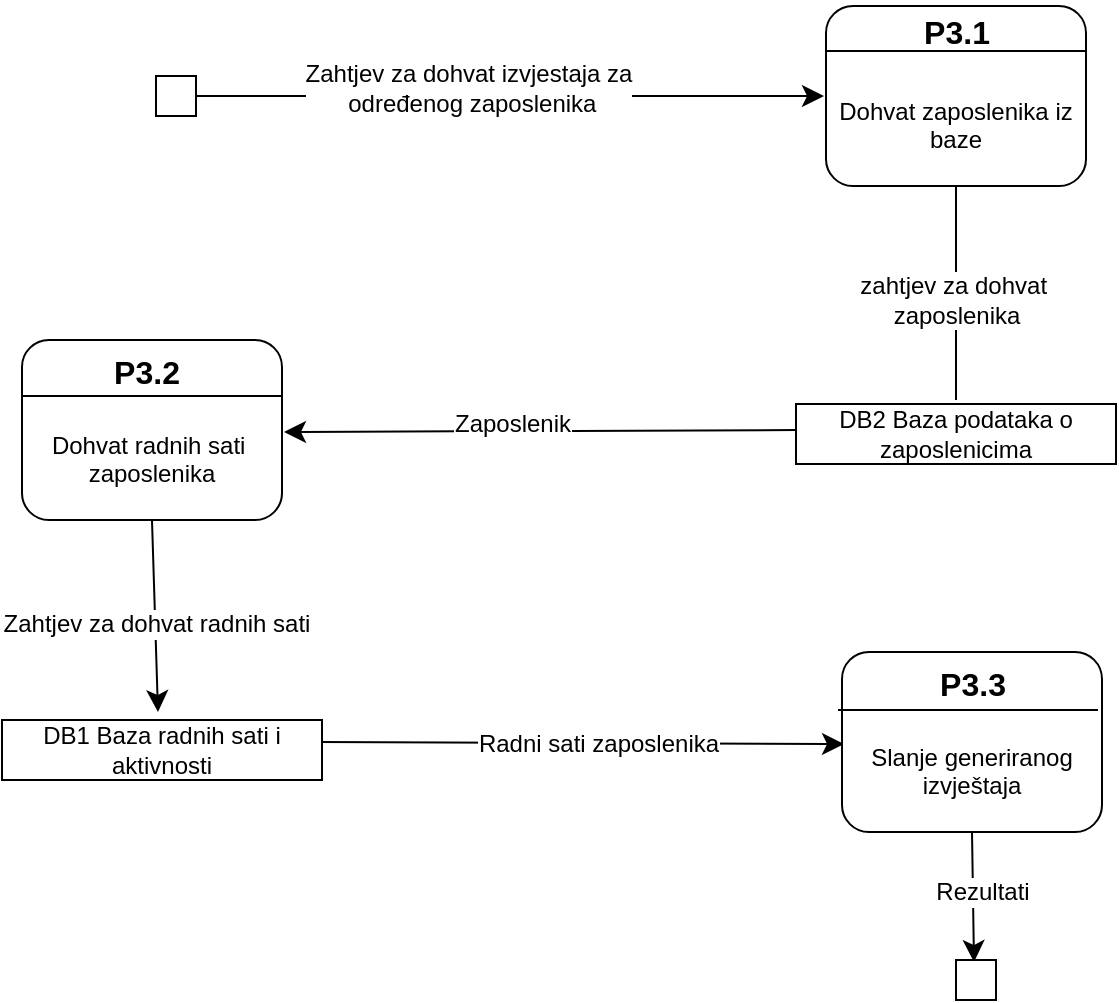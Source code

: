 <mxfile version="24.4.13" type="device">
  <diagram name="Page-1" id="cYcC9qiHVZLRiuVBBeJO">
    <mxGraphModel dx="1280" dy="1080" grid="0" gridSize="10" guides="1" tooltips="1" connect="1" arrows="1" fold="1" page="0" pageScale="1" pageWidth="827" pageHeight="1169" math="0" shadow="0">
      <root>
        <mxCell id="0" />
        <mxCell id="1" parent="0" />
        <mxCell id="I6tGEAtC9XdWjsfPsiGn-29" style="edgeStyle=none;curved=1;rounded=0;orthogonalLoop=1;jettySize=auto;html=1;exitX=1;exitY=0.5;exitDx=0;exitDy=0;fontSize=12;startSize=8;endSize=8;" edge="1" parent="1" source="I6tGEAtC9XdWjsfPsiGn-28">
          <mxGeometry relative="1" as="geometry">
            <mxPoint x="261" y="18" as="targetPoint" />
          </mxGeometry>
        </mxCell>
        <mxCell id="I6tGEAtC9XdWjsfPsiGn-34" value="Zahtjev za dohvat izvjestaja za&lt;div&gt;&amp;nbsp;određenog zaposlenika&lt;/div&gt;" style="edgeLabel;html=1;align=center;verticalAlign=middle;resizable=0;points=[];fontSize=12;" vertex="1" connectable="0" parent="I6tGEAtC9XdWjsfPsiGn-29">
          <mxGeometry x="-0.134" y="4" relative="1" as="geometry">
            <mxPoint as="offset" />
          </mxGeometry>
        </mxCell>
        <mxCell id="I6tGEAtC9XdWjsfPsiGn-28" value="" style="rounded=0;whiteSpace=wrap;html=1;" vertex="1" parent="1">
          <mxGeometry x="-73" y="8" width="20" height="20" as="geometry" />
        </mxCell>
        <mxCell id="I6tGEAtC9XdWjsfPsiGn-30" value="&lt;div&gt;&lt;span style=&quot;border: 0px solid rgb(227, 227, 227); box-sizing: border-box; --tw-border-spacing-x: 0; --tw-border-spacing-y: 0; --tw-translate-x: 0; --tw-translate-y: 0; --tw-rotate: 0; --tw-skew-x: 0; --tw-skew-y: 0; --tw-scale-x: 1; --tw-scale-y: 1; --tw-pan-x: ; --tw-pan-y: ; --tw-pinch-zoom: ; --tw-scroll-snap-strictness: proximity; --tw-gradient-from-position: ; --tw-gradient-via-position: ; --tw-gradient-to-position: ; --tw-ordinal: ; --tw-slashed-zero: ; --tw-numeric-figure: ; --tw-numeric-spacing: ; --tw-numeric-fraction: ; --tw-ring-inset: ; --tw-ring-offset-width: 0px; --tw-ring-offset-color: #fff; --tw-ring-color: rgba(69,89,164,.5); --tw-ring-offset-shadow: 0 0 transparent; --tw-ring-shadow: 0 0 transparent; --tw-shadow: 0 0 transparent; --tw-shadow-colored: 0 0 transparent; --tw-blur: ; --tw-brightness: ; --tw-contrast: ; --tw-grayscale: ; --tw-hue-rotate: ; --tw-invert: ; --tw-saturate: ; --tw-sepia: ; --tw-drop-shadow: ; --tw-backdrop-blur: ; --tw-backdrop-brightness: ; --tw-backdrop-contrast: ; --tw-backdrop-grayscale: ; --tw-backdrop-hue-rotate: ; --tw-backdrop-invert: ; --tw-backdrop-opacity: ; --tw-backdrop-saturate: ; --tw-backdrop-sepia: ; --tw-contain-size: ; --tw-contain-layout: ; --tw-contain-paint: ; --tw-contain-style: ; margin-top: 1.25em; text-align: left; white-space-collapse: preserve; background-color: rgb(255, 255, 255);&quot;&gt;&lt;font style=&quot;font-size: 12px;&quot; face=&quot;Helvetica&quot;&gt;&lt;br&gt;&lt;/font&gt;&lt;/span&gt;&lt;/div&gt;&lt;div&gt;&lt;span style=&quot;border: 0px solid rgb(227, 227, 227); box-sizing: border-box; --tw-border-spacing-x: 0; --tw-border-spacing-y: 0; --tw-translate-x: 0; --tw-translate-y: 0; --tw-rotate: 0; --tw-skew-x: 0; --tw-skew-y: 0; --tw-scale-x: 1; --tw-scale-y: 1; --tw-pan-x: ; --tw-pan-y: ; --tw-pinch-zoom: ; --tw-scroll-snap-strictness: proximity; --tw-gradient-from-position: ; --tw-gradient-via-position: ; --tw-gradient-to-position: ; --tw-ordinal: ; --tw-slashed-zero: ; --tw-numeric-figure: ; --tw-numeric-spacing: ; --tw-numeric-fraction: ; --tw-ring-inset: ; --tw-ring-offset-width: 0px; --tw-ring-offset-color: #fff; --tw-ring-color: rgba(69,89,164,.5); --tw-ring-offset-shadow: 0 0 transparent; --tw-ring-shadow: 0 0 transparent; --tw-shadow: 0 0 transparent; --tw-shadow-colored: 0 0 transparent; --tw-blur: ; --tw-brightness: ; --tw-contrast: ; --tw-grayscale: ; --tw-hue-rotate: ; --tw-invert: ; --tw-saturate: ; --tw-sepia: ; --tw-drop-shadow: ; --tw-backdrop-blur: ; --tw-backdrop-brightness: ; --tw-backdrop-contrast: ; --tw-backdrop-grayscale: ; --tw-backdrop-hue-rotate: ; --tw-backdrop-invert: ; --tw-backdrop-opacity: ; --tw-backdrop-saturate: ; --tw-backdrop-sepia: ; --tw-contain-size: ; --tw-contain-layout: ; --tw-contain-paint: ; --tw-contain-style: ; margin-top: 1.25em; text-align: left; white-space-collapse: preserve; background-color: rgb(255, 255, 255);&quot;&gt;&lt;font style=&quot;font-size: 12px;&quot; face=&quot;Helvetica&quot;&gt;&lt;br&gt;&lt;/font&gt;&lt;/span&gt;&lt;/div&gt;&lt;div&gt;&lt;span style=&quot;border: 0px solid rgb(227, 227, 227); box-sizing: border-box; --tw-border-spacing-x: 0; --tw-border-spacing-y: 0; --tw-translate-x: 0; --tw-translate-y: 0; --tw-rotate: 0; --tw-skew-x: 0; --tw-skew-y: 0; --tw-scale-x: 1; --tw-scale-y: 1; --tw-pan-x: ; --tw-pan-y: ; --tw-pinch-zoom: ; --tw-scroll-snap-strictness: proximity; --tw-gradient-from-position: ; --tw-gradient-via-position: ; --tw-gradient-to-position: ; --tw-ordinal: ; --tw-slashed-zero: ; --tw-numeric-figure: ; --tw-numeric-spacing: ; --tw-numeric-fraction: ; --tw-ring-inset: ; --tw-ring-offset-width: 0px; --tw-ring-offset-color: #fff; --tw-ring-color: rgba(69,89,164,.5); --tw-ring-offset-shadow: 0 0 transparent; --tw-ring-shadow: 0 0 transparent; --tw-shadow: 0 0 transparent; --tw-shadow-colored: 0 0 transparent; --tw-blur: ; --tw-brightness: ; --tw-contrast: ; --tw-grayscale: ; --tw-hue-rotate: ; --tw-invert: ; --tw-saturate: ; --tw-sepia: ; --tw-drop-shadow: ; --tw-backdrop-blur: ; --tw-backdrop-brightness: ; --tw-backdrop-contrast: ; --tw-backdrop-grayscale: ; --tw-backdrop-hue-rotate: ; --tw-backdrop-invert: ; --tw-backdrop-opacity: ; --tw-backdrop-saturate: ; --tw-backdrop-sepia: ; --tw-contain-size: ; --tw-contain-layout: ; --tw-contain-paint: ; --tw-contain-style: ; margin-top: 1.25em; text-align: left; white-space-collapse: preserve; background-color: rgb(255, 255, 255);&quot;&gt;&lt;font style=&quot;font-size: 12px;&quot; face=&quot;Helvetica&quot;&gt;Dohvat zaposlenika iz baze&lt;/font&gt;&lt;/span&gt;&lt;br&gt;&lt;/div&gt;&lt;div&gt;&lt;div&gt;&lt;/div&gt;&lt;/div&gt;" style="rounded=1;whiteSpace=wrap;html=1;" vertex="1" parent="1">
          <mxGeometry x="262" y="-27" width="130" height="90" as="geometry" />
        </mxCell>
        <mxCell id="I6tGEAtC9XdWjsfPsiGn-35" style="edgeStyle=none;curved=1;rounded=0;orthogonalLoop=1;jettySize=auto;html=1;exitX=0;exitY=0.5;exitDx=0;exitDy=0;fontSize=12;startSize=8;endSize=8;" edge="1" parent="1">
          <mxGeometry relative="1" as="geometry">
            <mxPoint x="-9" y="186" as="targetPoint" />
            <mxPoint x="247" y="185" as="sourcePoint" />
          </mxGeometry>
        </mxCell>
        <mxCell id="I6tGEAtC9XdWjsfPsiGn-42" value="Zaposlenik" style="edgeLabel;html=1;align=center;verticalAlign=middle;resizable=0;points=[];fontSize=12;" vertex="1" connectable="0" parent="I6tGEAtC9XdWjsfPsiGn-35">
          <mxGeometry x="0.109" y="-4" relative="1" as="geometry">
            <mxPoint as="offset" />
          </mxGeometry>
        </mxCell>
        <mxCell id="I6tGEAtC9XdWjsfPsiGn-32" value="" style="endArrow=none;html=1;rounded=0;fontSize=12;startSize=8;endSize=8;curved=1;exitX=0.5;exitY=0;exitDx=0;exitDy=0;entryX=0.5;entryY=1;entryDx=0;entryDy=0;" edge="1" parent="1" target="I6tGEAtC9XdWjsfPsiGn-30">
          <mxGeometry width="50" height="50" relative="1" as="geometry">
            <mxPoint x="327" y="170" as="sourcePoint" />
            <mxPoint x="410" y="97" as="targetPoint" />
          </mxGeometry>
        </mxCell>
        <mxCell id="I6tGEAtC9XdWjsfPsiGn-33" value="zahtjev za dohvat&amp;nbsp;&lt;div&gt;zaposlenika&lt;/div&gt;" style="edgeLabel;html=1;align=center;verticalAlign=middle;resizable=0;points=[];fontSize=12;" vertex="1" connectable="0" parent="I6tGEAtC9XdWjsfPsiGn-32">
          <mxGeometry x="-0.065" relative="1" as="geometry">
            <mxPoint as="offset" />
          </mxGeometry>
        </mxCell>
        <mxCell id="I6tGEAtC9XdWjsfPsiGn-38" style="edgeStyle=none;curved=1;rounded=0;orthogonalLoop=1;jettySize=auto;html=1;exitX=0.5;exitY=1;exitDx=0;exitDy=0;entryX=0.5;entryY=0;entryDx=0;entryDy=0;fontSize=12;startSize=8;endSize=8;" edge="1" parent="1" source="I6tGEAtC9XdWjsfPsiGn-36">
          <mxGeometry relative="1" as="geometry">
            <mxPoint x="-72" y="326" as="targetPoint" />
          </mxGeometry>
        </mxCell>
        <mxCell id="I6tGEAtC9XdWjsfPsiGn-39" value="Zahtjev za dohvat radnih sati" style="edgeLabel;html=1;align=center;verticalAlign=middle;resizable=0;points=[];fontSize=12;" vertex="1" connectable="0" parent="I6tGEAtC9XdWjsfPsiGn-38">
          <mxGeometry x="0.084" relative="1" as="geometry">
            <mxPoint as="offset" />
          </mxGeometry>
        </mxCell>
        <mxCell id="I6tGEAtC9XdWjsfPsiGn-36" value="&lt;div&gt;&lt;br&gt;&lt;/div&gt;&lt;div&gt;&lt;br&gt;&lt;/div&gt;Dohvat radnih sati&amp;nbsp; zaposlenika" style="rounded=1;whiteSpace=wrap;html=1;" vertex="1" parent="1">
          <mxGeometry x="-140" y="140" width="130" height="90" as="geometry" />
        </mxCell>
        <mxCell id="I6tGEAtC9XdWjsfPsiGn-40" style="edgeStyle=none;curved=1;rounded=0;orthogonalLoop=1;jettySize=auto;html=1;exitX=1;exitY=0.5;exitDx=0;exitDy=0;fontSize=12;startSize=8;endSize=8;" edge="1" parent="1">
          <mxGeometry relative="1" as="geometry">
            <mxPoint x="271" y="342" as="targetPoint" />
            <mxPoint x="8" y="341" as="sourcePoint" />
          </mxGeometry>
        </mxCell>
        <mxCell id="I6tGEAtC9XdWjsfPsiGn-43" value="Radni sati zaposlenika" style="edgeLabel;html=1;align=center;verticalAlign=middle;resizable=0;points=[];fontSize=12;" vertex="1" connectable="0" parent="I6tGEAtC9XdWjsfPsiGn-40">
          <mxGeometry x="0.057" relative="1" as="geometry">
            <mxPoint x="1" as="offset" />
          </mxGeometry>
        </mxCell>
        <mxCell id="I6tGEAtC9XdWjsfPsiGn-46" style="edgeStyle=none;curved=1;rounded=0;orthogonalLoop=1;jettySize=auto;html=1;exitX=0.5;exitY=1;exitDx=0;exitDy=0;fontSize=12;startSize=8;endSize=8;" edge="1" parent="1" source="I6tGEAtC9XdWjsfPsiGn-41">
          <mxGeometry relative="1" as="geometry">
            <mxPoint x="336" y="451" as="targetPoint" />
          </mxGeometry>
        </mxCell>
        <mxCell id="I6tGEAtC9XdWjsfPsiGn-47" value="Rezultati" style="edgeLabel;html=1;align=center;verticalAlign=middle;resizable=0;points=[];fontSize=12;" vertex="1" connectable="0" parent="I6tGEAtC9XdWjsfPsiGn-46">
          <mxGeometry x="-0.044" y="4" relative="1" as="geometry">
            <mxPoint y="-1" as="offset" />
          </mxGeometry>
        </mxCell>
        <mxCell id="I6tGEAtC9XdWjsfPsiGn-41" value="&lt;div&gt;&lt;br&gt;&lt;/div&gt;&lt;div&gt;&lt;br&gt;&lt;/div&gt;Slanje generiranog izvještaja&lt;div&gt;&lt;/div&gt;" style="rounded=1;whiteSpace=wrap;html=1;" vertex="1" parent="1">
          <mxGeometry x="270" y="296" width="130" height="90" as="geometry" />
        </mxCell>
        <mxCell id="I6tGEAtC9XdWjsfPsiGn-44" value="DB2 Baza podataka o zaposlenicima" style="rounded=0;whiteSpace=wrap;html=1;" vertex="1" parent="1">
          <mxGeometry x="247" y="172" width="160" height="30" as="geometry" />
        </mxCell>
        <mxCell id="I6tGEAtC9XdWjsfPsiGn-45" value="DB1 Baza radnih sati i aktivnosti" style="rounded=0;whiteSpace=wrap;html=1;" vertex="1" parent="1">
          <mxGeometry x="-150" y="330" width="160" height="30" as="geometry" />
        </mxCell>
        <mxCell id="I6tGEAtC9XdWjsfPsiGn-48" value="" style="rounded=0;whiteSpace=wrap;html=1;" vertex="1" parent="1">
          <mxGeometry x="327" y="450" width="20" height="20" as="geometry" />
        </mxCell>
        <mxCell id="I6tGEAtC9XdWjsfPsiGn-50" value="" style="endArrow=none;html=1;rounded=0;fontSize=12;startSize=8;endSize=8;curved=1;exitX=0;exitY=0.25;exitDx=0;exitDy=0;entryX=1;entryY=0.25;entryDx=0;entryDy=0;" edge="1" parent="1" source="I6tGEAtC9XdWjsfPsiGn-30" target="I6tGEAtC9XdWjsfPsiGn-30">
          <mxGeometry width="50" height="50" relative="1" as="geometry">
            <mxPoint x="186" y="-72" as="sourcePoint" />
            <mxPoint x="236" y="-122" as="targetPoint" />
          </mxGeometry>
        </mxCell>
        <mxCell id="I6tGEAtC9XdWjsfPsiGn-51" value="" style="endArrow=none;html=1;rounded=0;fontSize=12;startSize=8;endSize=8;curved=1;exitX=0;exitY=0.25;exitDx=0;exitDy=0;entryX=1;entryY=0.25;entryDx=0;entryDy=0;" edge="1" parent="1">
          <mxGeometry width="50" height="50" relative="1" as="geometry">
            <mxPoint x="268" y="325" as="sourcePoint" />
            <mxPoint x="398" y="325" as="targetPoint" />
          </mxGeometry>
        </mxCell>
        <mxCell id="I6tGEAtC9XdWjsfPsiGn-52" value="" style="endArrow=none;html=1;rounded=0;fontSize=12;startSize=8;endSize=8;curved=1;exitX=0;exitY=0.25;exitDx=0;exitDy=0;entryX=1;entryY=0.25;entryDx=0;entryDy=0;" edge="1" parent="1">
          <mxGeometry width="50" height="50" relative="1" as="geometry">
            <mxPoint x="-140" y="168" as="sourcePoint" />
            <mxPoint x="-10" y="168" as="targetPoint" />
          </mxGeometry>
        </mxCell>
        <mxCell id="I6tGEAtC9XdWjsfPsiGn-53" value="&lt;b&gt;P3.1&lt;/b&gt;" style="text;html=1;align=center;verticalAlign=middle;resizable=0;points=[];autosize=1;strokeColor=none;fillColor=none;fontSize=16;" vertex="1" parent="1">
          <mxGeometry x="301.5" y="-30" width="51" height="31" as="geometry" />
        </mxCell>
        <mxCell id="I6tGEAtC9XdWjsfPsiGn-54" value="&lt;b&gt;P3.2&lt;/b&gt;" style="text;html=1;align=center;verticalAlign=middle;resizable=0;points=[];autosize=1;strokeColor=none;fillColor=none;fontSize=16;" vertex="1" parent="1">
          <mxGeometry x="-104" y="140" width="51" height="31" as="geometry" />
        </mxCell>
        <mxCell id="I6tGEAtC9XdWjsfPsiGn-55" value="&lt;b&gt;P3.3&lt;/b&gt;" style="text;html=1;align=center;verticalAlign=middle;resizable=0;points=[];autosize=1;strokeColor=none;fillColor=none;fontSize=16;" vertex="1" parent="1">
          <mxGeometry x="309.5" y="296" width="51" height="31" as="geometry" />
        </mxCell>
      </root>
    </mxGraphModel>
  </diagram>
</mxfile>
